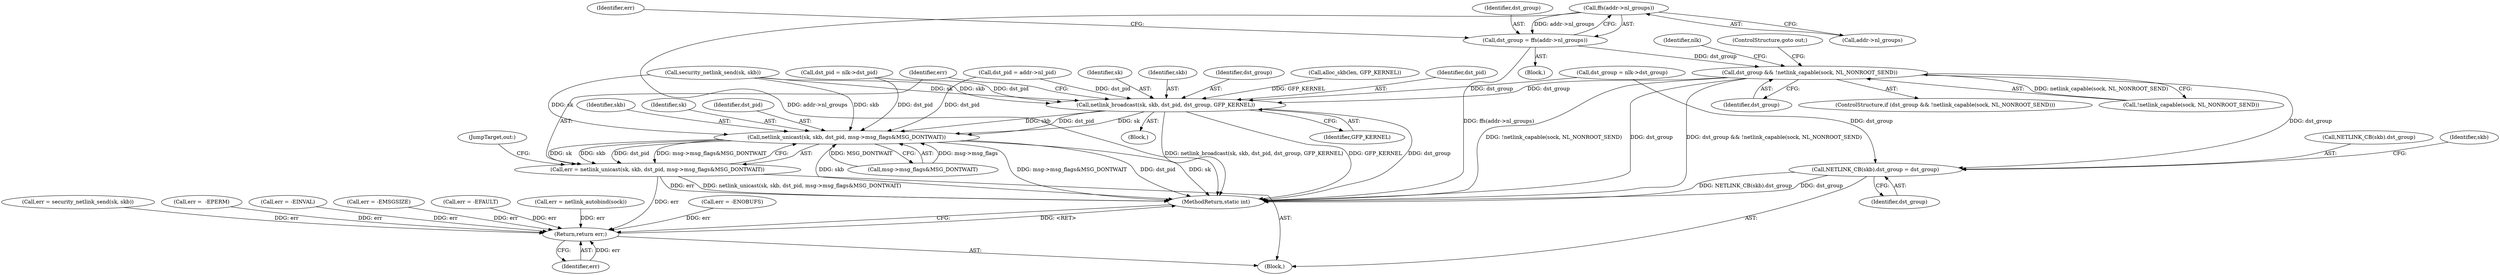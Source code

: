 digraph "0_linux_e0e3cea46d31d23dc40df0a49a7a2c04fe8edfea@pointer" {
"1000192" [label="(Call,ffs(addr->nl_groups))"];
"1000190" [label="(Call,dst_group = ffs(addr->nl_groups))"];
"1000201" [label="(Call,dst_group && !netlink_capable(sock, NL_NONROOT_SEND))"];
"1000268" [label="(Call,NETLINK_CB(skb).dst_group = dst_group)"];
"1000321" [label="(Call,netlink_broadcast(sk, skb, dst_pid, dst_group, GFP_KERNEL))"];
"1000329" [label="(Call,netlink_unicast(sk, skb, dst_pid, msg->msg_flags&MSG_DONTWAIT))"];
"1000327" [label="(Call,err = netlink_unicast(sk, skb, dst_pid, msg->msg_flags&MSG_DONTWAIT))"];
"1000343" [label="(Return,return err;)"];
"1000185" [label="(Call,dst_pid = addr->nl_pid)"];
"1000268" [label="(Call,NETLINK_CB(skb).dst_group = dst_group)"];
"1000246" [label="(Call,err = -ENOBUFS)"];
"1000324" [label="(Identifier,dst_pid)"];
"1000197" [label="(Identifier,err)"];
"1000269" [label="(Call,NETLINK_CB(skb).dst_group)"];
"1000273" [label="(Identifier,dst_group)"];
"1000302" [label="(Call,err = security_netlink_send(sk, skb))"];
"1000191" [label="(Identifier,dst_group)"];
"1000326" [label="(Identifier,GFP_KERNEL)"];
"1000215" [label="(Call,dst_group = nlk->dst_group)"];
"1000331" [label="(Identifier,skb)"];
"1000201" [label="(Call,dst_group && !netlink_capable(sock, NL_NONROOT_SEND))"];
"1000315" [label="(Block,)"];
"1000328" [label="(Identifier,err)"];
"1000203" [label="(Call,!netlink_capable(sock, NL_NONROOT_SEND))"];
"1000192" [label="(Call,ffs(addr->nl_groups))"];
"1000200" [label="(ControlStructure,if (dst_group && !netlink_capable(sock, NL_NONROOT_SEND)))"];
"1000330" [label="(Identifier,sk)"];
"1000338" [label="(JumpTarget,out:)"];
"1000345" [label="(MethodReturn,static int)"];
"1000322" [label="(Identifier,sk)"];
"1000304" [label="(Call,security_netlink_send(sk, skb))"];
"1000329" [label="(Call,netlink_unicast(sk, skb, dst_pid, msg->msg_flags&MSG_DONTWAIT))"];
"1000196" [label="(Call,err =  -EPERM)"];
"1000174" [label="(Call,err = -EINVAL)"];
"1000210" [label="(Call,dst_pid = nlk->dst_pid)"];
"1000323" [label="(Identifier,skb)"];
"1000190" [label="(Call,dst_group = ffs(addr->nl_groups))"];
"1000344" [label="(Identifier,err)"];
"1000173" [label="(Block,)"];
"1000233" [label="(Call,err = -EMSGSIZE)"];
"1000327" [label="(Call,err = netlink_unicast(sk, skb, dst_pid, msg->msg_flags&MSG_DONTWAIT))"];
"1000343" [label="(Return,return err;)"];
"1000325" [label="(Identifier,dst_group)"];
"1000223" [label="(Identifier,nlk)"];
"1000193" [label="(Call,addr->nl_groups)"];
"1000105" [label="(Block,)"];
"1000321" [label="(Call,netlink_broadcast(sk, skb, dst_pid, dst_group, GFP_KERNEL))"];
"1000285" [label="(Call,err = -EFAULT)"];
"1000252" [label="(Call,alloc_skb(len, GFP_KERNEL))"];
"1000207" [label="(ControlStructure,goto out;)"];
"1000332" [label="(Identifier,dst_pid)"];
"1000276" [label="(Identifier,skb)"];
"1000226" [label="(Call,err = netlink_autobind(sock))"];
"1000333" [label="(Call,msg->msg_flags&MSG_DONTWAIT)"];
"1000202" [label="(Identifier,dst_group)"];
"1000192" -> "1000190"  [label="AST: "];
"1000192" -> "1000193"  [label="CFG: "];
"1000193" -> "1000192"  [label="AST: "];
"1000190" -> "1000192"  [label="CFG: "];
"1000192" -> "1000345"  [label="DDG: addr->nl_groups"];
"1000192" -> "1000190"  [label="DDG: addr->nl_groups"];
"1000190" -> "1000173"  [label="AST: "];
"1000191" -> "1000190"  [label="AST: "];
"1000197" -> "1000190"  [label="CFG: "];
"1000190" -> "1000345"  [label="DDG: ffs(addr->nl_groups)"];
"1000190" -> "1000201"  [label="DDG: dst_group"];
"1000201" -> "1000200"  [label="AST: "];
"1000201" -> "1000202"  [label="CFG: "];
"1000201" -> "1000203"  [label="CFG: "];
"1000202" -> "1000201"  [label="AST: "];
"1000203" -> "1000201"  [label="AST: "];
"1000207" -> "1000201"  [label="CFG: "];
"1000223" -> "1000201"  [label="CFG: "];
"1000201" -> "1000345"  [label="DDG: dst_group && !netlink_capable(sock, NL_NONROOT_SEND)"];
"1000201" -> "1000345"  [label="DDG: !netlink_capable(sock, NL_NONROOT_SEND)"];
"1000201" -> "1000345"  [label="DDG: dst_group"];
"1000203" -> "1000201"  [label="DDG: netlink_capable(sock, NL_NONROOT_SEND)"];
"1000201" -> "1000268"  [label="DDG: dst_group"];
"1000201" -> "1000321"  [label="DDG: dst_group"];
"1000268" -> "1000105"  [label="AST: "];
"1000268" -> "1000273"  [label="CFG: "];
"1000269" -> "1000268"  [label="AST: "];
"1000273" -> "1000268"  [label="AST: "];
"1000276" -> "1000268"  [label="CFG: "];
"1000268" -> "1000345"  [label="DDG: NETLINK_CB(skb).dst_group"];
"1000268" -> "1000345"  [label="DDG: dst_group"];
"1000215" -> "1000268"  [label="DDG: dst_group"];
"1000321" -> "1000315"  [label="AST: "];
"1000321" -> "1000326"  [label="CFG: "];
"1000322" -> "1000321"  [label="AST: "];
"1000323" -> "1000321"  [label="AST: "];
"1000324" -> "1000321"  [label="AST: "];
"1000325" -> "1000321"  [label="AST: "];
"1000326" -> "1000321"  [label="AST: "];
"1000328" -> "1000321"  [label="CFG: "];
"1000321" -> "1000345"  [label="DDG: GFP_KERNEL"];
"1000321" -> "1000345"  [label="DDG: dst_group"];
"1000321" -> "1000345"  [label="DDG: netlink_broadcast(sk, skb, dst_pid, dst_group, GFP_KERNEL)"];
"1000304" -> "1000321"  [label="DDG: sk"];
"1000304" -> "1000321"  [label="DDG: skb"];
"1000185" -> "1000321"  [label="DDG: dst_pid"];
"1000210" -> "1000321"  [label="DDG: dst_pid"];
"1000215" -> "1000321"  [label="DDG: dst_group"];
"1000252" -> "1000321"  [label="DDG: GFP_KERNEL"];
"1000321" -> "1000329"  [label="DDG: sk"];
"1000321" -> "1000329"  [label="DDG: skb"];
"1000321" -> "1000329"  [label="DDG: dst_pid"];
"1000329" -> "1000327"  [label="AST: "];
"1000329" -> "1000333"  [label="CFG: "];
"1000330" -> "1000329"  [label="AST: "];
"1000331" -> "1000329"  [label="AST: "];
"1000332" -> "1000329"  [label="AST: "];
"1000333" -> "1000329"  [label="AST: "];
"1000327" -> "1000329"  [label="CFG: "];
"1000329" -> "1000345"  [label="DDG: skb"];
"1000329" -> "1000345"  [label="DDG: msg->msg_flags&MSG_DONTWAIT"];
"1000329" -> "1000345"  [label="DDG: dst_pid"];
"1000329" -> "1000345"  [label="DDG: sk"];
"1000329" -> "1000327"  [label="DDG: sk"];
"1000329" -> "1000327"  [label="DDG: skb"];
"1000329" -> "1000327"  [label="DDG: dst_pid"];
"1000329" -> "1000327"  [label="DDG: msg->msg_flags&MSG_DONTWAIT"];
"1000304" -> "1000329"  [label="DDG: sk"];
"1000304" -> "1000329"  [label="DDG: skb"];
"1000185" -> "1000329"  [label="DDG: dst_pid"];
"1000210" -> "1000329"  [label="DDG: dst_pid"];
"1000333" -> "1000329"  [label="DDG: msg->msg_flags"];
"1000333" -> "1000329"  [label="DDG: MSG_DONTWAIT"];
"1000327" -> "1000105"  [label="AST: "];
"1000328" -> "1000327"  [label="AST: "];
"1000338" -> "1000327"  [label="CFG: "];
"1000327" -> "1000345"  [label="DDG: err"];
"1000327" -> "1000345"  [label="DDG: netlink_unicast(sk, skb, dst_pid, msg->msg_flags&MSG_DONTWAIT)"];
"1000327" -> "1000343"  [label="DDG: err"];
"1000343" -> "1000105"  [label="AST: "];
"1000343" -> "1000344"  [label="CFG: "];
"1000344" -> "1000343"  [label="AST: "];
"1000345" -> "1000343"  [label="CFG: "];
"1000343" -> "1000345"  [label="DDG: <RET>"];
"1000344" -> "1000343"  [label="DDG: err"];
"1000285" -> "1000343"  [label="DDG: err"];
"1000226" -> "1000343"  [label="DDG: err"];
"1000302" -> "1000343"  [label="DDG: err"];
"1000196" -> "1000343"  [label="DDG: err"];
"1000233" -> "1000343"  [label="DDG: err"];
"1000174" -> "1000343"  [label="DDG: err"];
"1000246" -> "1000343"  [label="DDG: err"];
}
